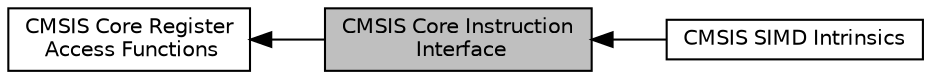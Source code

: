 digraph "CMSIS Core Instruction Interface"
{
  edge [fontname="Helvetica",fontsize="10",labelfontname="Helvetica",labelfontsize="10"];
  node [fontname="Helvetica",fontsize="10",shape=box];
  rankdir=LR;
  Node1 [label="CMSIS Core Instruction\l Interface",height=0.2,width=0.4,color="black", fillcolor="grey75", style="filled", fontcolor="black",tooltip="Access to dedicated instructions."];
  Node2 [label="CMSIS Core Register\l Access Functions",height=0.2,width=0.4,color="black", fillcolor="white", style="filled",URL="$group__CMSIS__Core__RegAccFunctions.html",tooltip=" "];
  Node3 [label="CMSIS SIMD Intrinsics",height=0.2,width=0.4,color="black", fillcolor="white", style="filled",URL="$group__CMSIS__SIMD__intrinsics.html",tooltip="Access to dedicated SIMD instructions."];
  Node2->Node1 [shape=plaintext, dir="back", style="solid"];
  Node1->Node3 [shape=plaintext, dir="back", style="solid"];
}
